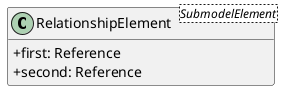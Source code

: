@startuml
skinparam classAttributeIconSize 0
hide methods

class RelationshipElement<SubmodelElement> {
  +first: Reference
  +second: Reference
}
@enduml